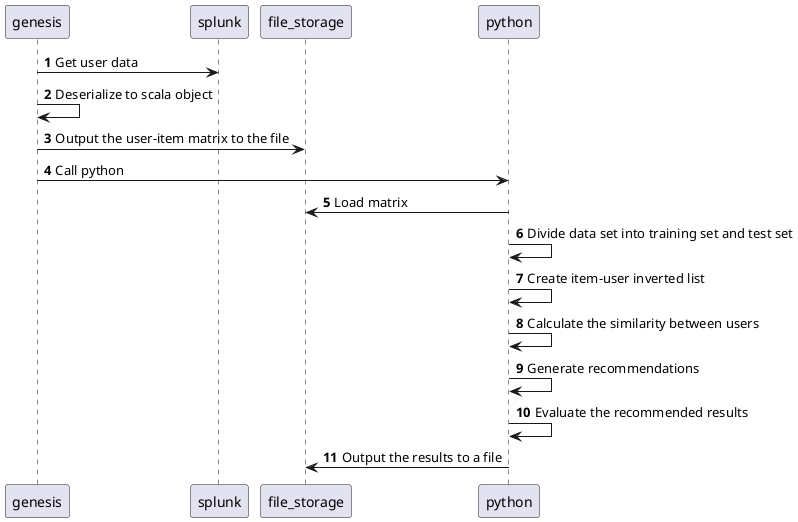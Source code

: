 @startuml
autonumber
participant genesis
participant splunk
participant file_storage
participant python

genesis -> splunk: Get user data
genesis -> genesis: Deserialize to scala object
genesis -> file_storage: Output the user-item matrix to the file
genesis -> python : Call python
python -> file_storage: Load matrix
python -> python: Divide data set into training set and test set
python -> python: Create item-user inverted list
python -> python: Calculate the similarity between users
python -> python: Generate recommendations
python -> python: Evaluate the recommended results
python -> file_storage: Output the results to a file

@enduml